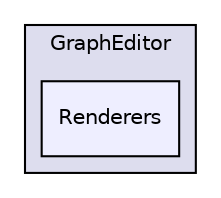 digraph "F:/gamedev/unity/misc/da_test/Assets/DungeonArchitect/Editor/GraphEditor/Renderers" {
  compound=true
  node [ fontsize="10", fontname="Helvetica"];
  edge [ labelfontsize="10", labelfontname="Helvetica"];
  subgraph clusterdir_5fa63d6dc8c8700547ac79a357831cb2 {
    graph [ bgcolor="#ddddee", pencolor="black", label="GraphEditor" fontname="Helvetica", fontsize="10", URL="dir_5fa63d6dc8c8700547ac79a357831cb2.html"]
  dir_b1fc583e17600dbcedaf3965525c1709 [shape=box, label="Renderers", style="filled", fillcolor="#eeeeff", pencolor="black", URL="dir_b1fc583e17600dbcedaf3965525c1709.html"];
  }
}
